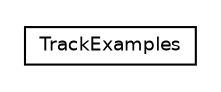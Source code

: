 #!/usr/local/bin/dot
#
# Class diagram 
# Generated by UMLGraph version R5_6-24-gf6e263 (http://www.umlgraph.org/)
#

digraph G {
	edge [fontname="Helvetica",fontsize=10,labelfontname="Helvetica",labelfontsize=10];
	node [fontname="Helvetica",fontsize=10,shape=plaintext];
	nodesep=0.25;
	ranksep=0.5;
	// com.rockhoppertech.music.examples.track.TrackExamples
	c1899 [label=<<table title="com.rockhoppertech.music.examples.track.TrackExamples" border="0" cellborder="1" cellspacing="0" cellpadding="2" port="p" href="./TrackExamples.html">
		<tr><td><table border="0" cellspacing="0" cellpadding="1">
<tr><td align="center" balign="center"> TrackExamples </td></tr>
		</table></td></tr>
		</table>>, URL="./TrackExamples.html", fontname="Helvetica", fontcolor="black", fontsize=9.0];
}

